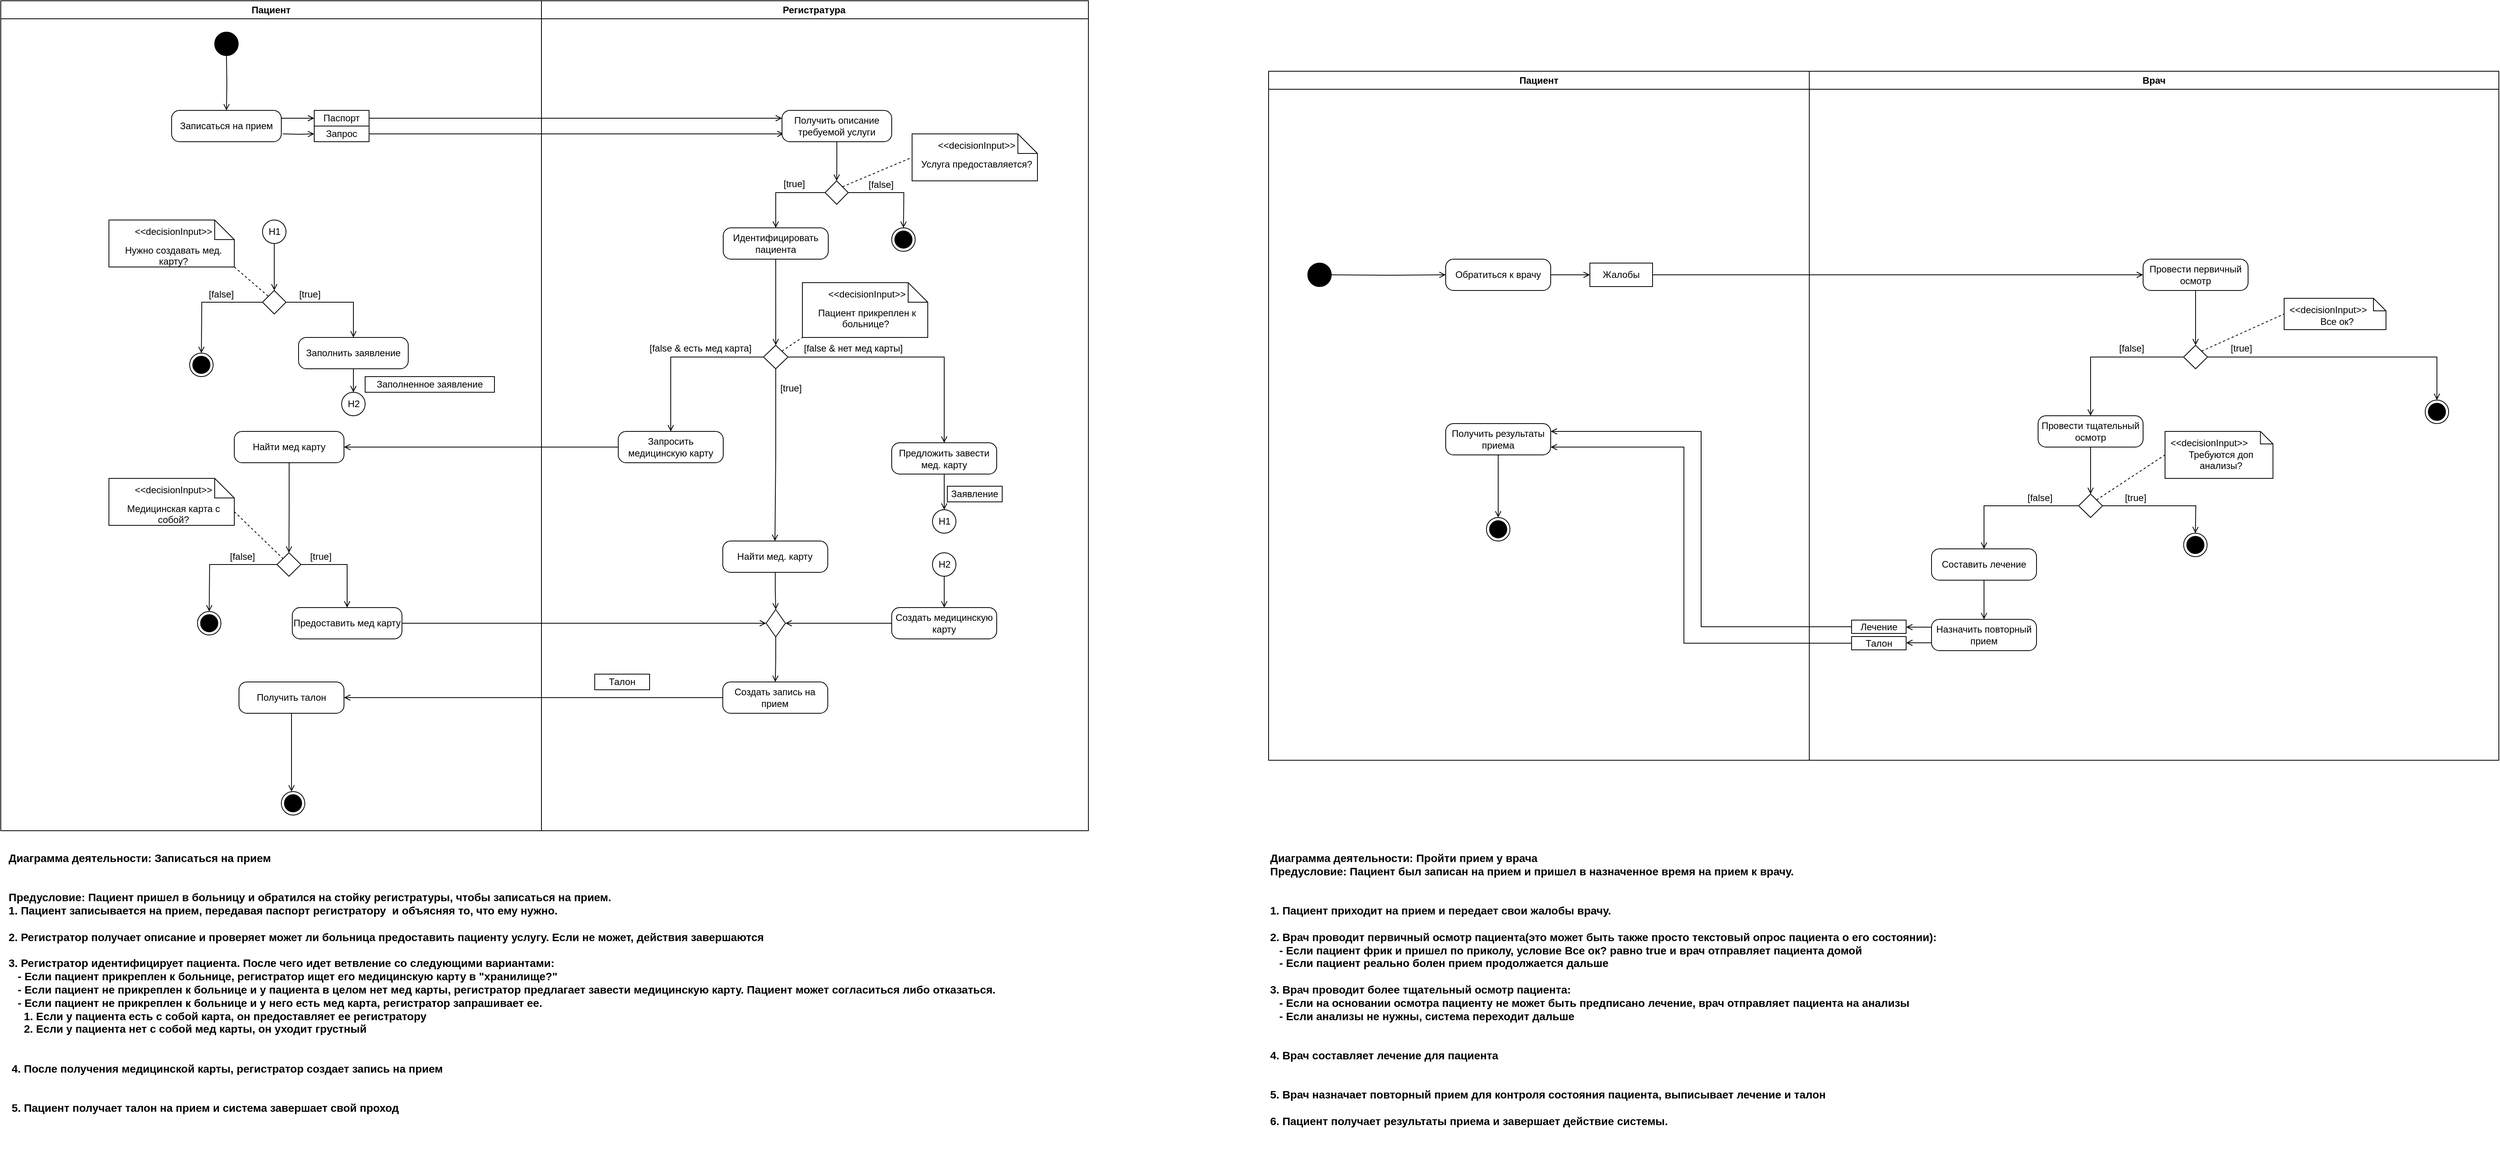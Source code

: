 <mxfile version="25.0.3">
  <diagram name="Страница — 1" id="odkKoe_CzNJh2hi-eX6_">
    <mxGraphModel dx="2551" dy="933" grid="1" gridSize="10" guides="1" tooltips="1" connect="1" arrows="1" fold="1" page="1" pageScale="1" pageWidth="827" pageHeight="1169" math="0" shadow="0">
      <root>
        <mxCell id="0" />
        <mxCell id="1" parent="0" />
        <mxCell id="FWB31sDTvvNbqTIkR_xd-160" value="Регистратура" style="swimlane;whiteSpace=wrap;html=1;swimlaneFillColor=default;startSize=23;" parent="1" vertex="1">
          <mxGeometry x="-70" y="40" width="700" height="1060" as="geometry" />
        </mxCell>
        <mxCell id="FWB31sDTvvNbqTIkR_xd-71" value="" style="rhombus;" parent="FWB31sDTvvNbqTIkR_xd-160" vertex="1">
          <mxGeometry x="288.7" y="777.5" width="24.62" height="35" as="geometry" />
        </mxCell>
        <mxCell id="KkbgemQ79SkH4zCK_Np8-3" value="&lt;span style=&quot;font-weight: 400;&quot;&gt;Талон&lt;/span&gt;" style="fontStyle=1;whiteSpace=wrap;html=1;" vertex="1" parent="FWB31sDTvvNbqTIkR_xd-160">
          <mxGeometry x="70" y="860" width="70" height="20" as="geometry" />
        </mxCell>
        <mxCell id="FWB31sDTvvNbqTIkR_xd-86" value="H1" style="ellipse;html=1;" parent="FWB31sDTvvNbqTIkR_xd-160" vertex="1">
          <mxGeometry x="501" y="650" width="30" height="30" as="geometry" />
        </mxCell>
        <mxCell id="KkbgemQ79SkH4zCK_Np8-4" value="&lt;span style=&quot;font-weight: 400;&quot;&gt;Заявление&lt;/span&gt;" style="fontStyle=1;whiteSpace=wrap;html=1;" vertex="1" parent="FWB31sDTvvNbqTIkR_xd-160">
          <mxGeometry x="520" y="620" width="70" height="20" as="geometry" />
        </mxCell>
        <mxCell id="yrORa82ZGY6SPEHu6uqv-2" value="Пациент" style="swimlane;whiteSpace=wrap;html=1;swimlaneFillColor=default;" parent="1" vertex="1">
          <mxGeometry x="860" y="130" width="690" height="880" as="geometry" />
        </mxCell>
        <mxCell id="FWB31sDTvvNbqTIkR_xd-159" value="Пациент" style="swimlane;whiteSpace=wrap;html=1;swimlaneFillColor=default;" parent="1" vertex="1">
          <mxGeometry x="-758" y="40" width="690" height="1060" as="geometry" />
        </mxCell>
        <mxCell id="FWB31sDTvvNbqTIkR_xd-55" value="Предоставить мед карту" style="html=1;dashed=0;rounded=1;absoluteArcSize=1;arcSize=20;verticalAlign=middle;align=center;whiteSpace=wrap;" parent="FWB31sDTvvNbqTIkR_xd-159" vertex="1">
          <mxGeometry x="372" y="775" width="140" height="40" as="geometry" />
        </mxCell>
        <mxCell id="yrORa82ZGY6SPEHu6uqv-126" value="" style="ellipse;html=1;shape=endState;fillColor=strokeColor;" parent="FWB31sDTvvNbqTIkR_xd-159" vertex="1">
          <mxGeometry x="358" y="1010" width="30" height="30" as="geometry" />
        </mxCell>
        <mxCell id="FWB31sDTvvNbqTIkR_xd-80" value="&lt;span style=&quot;font-weight: normal;&quot;&gt;Паспорт&lt;/span&gt;" style="fontStyle=1;whiteSpace=wrap;html=1;" parent="FWB31sDTvvNbqTIkR_xd-159" vertex="1">
          <mxGeometry x="400" y="140" width="70" height="20" as="geometry" />
        </mxCell>
        <mxCell id="yrORa82ZGY6SPEHu6uqv-127" value="&lt;span style=&quot;font-weight: 400;&quot;&gt;Запрос&lt;/span&gt;" style="fontStyle=1;whiteSpace=wrap;html=1;" parent="FWB31sDTvvNbqTIkR_xd-159" vertex="1">
          <mxGeometry x="400" y="160" width="70" height="20" as="geometry" />
        </mxCell>
        <mxCell id="yrORa82ZGY6SPEHu6uqv-129" value="" style="edgeStyle=orthogonalEdgeStyle;rounded=0;orthogonalLoop=1;jettySize=auto;html=1;exitX=1;exitY=0.25;exitDx=0;exitDy=0;entryX=0;entryY=0.5;entryDx=0;entryDy=0;endArrow=open;endFill=0;" parent="FWB31sDTvvNbqTIkR_xd-159" target="yrORa82ZGY6SPEHu6uqv-127" edge="1">
          <mxGeometry relative="1" as="geometry">
            <mxPoint x="360" y="170" as="sourcePoint" />
            <mxPoint x="784" y="180" as="targetPoint" />
          </mxGeometry>
        </mxCell>
        <mxCell id="yrORa82ZGY6SPEHu6uqv-128" style="edgeStyle=orthogonalEdgeStyle;rounded=0;orthogonalLoop=1;jettySize=auto;html=1;exitX=1;exitY=0.5;exitDx=0;exitDy=0;entryX=0;entryY=0.25;entryDx=0;entryDy=0;endArrow=open;endFill=0;" parent="FWB31sDTvvNbqTIkR_xd-159" source="yrORa82ZGY6SPEHu6uqv-127" edge="1">
          <mxGeometry relative="1" as="geometry">
            <mxPoint x="999" y="170" as="targetPoint" />
          </mxGeometry>
        </mxCell>
        <mxCell id="FWB31sDTvvNbqTIkR_xd-98" value="H2" style="ellipse;html=1;" parent="FWB31sDTvvNbqTIkR_xd-159" vertex="1">
          <mxGeometry x="435" y="500" width="30" height="30" as="geometry" />
        </mxCell>
        <mxCell id="KkbgemQ79SkH4zCK_Np8-1" value="Заполнить заявление" style="html=1;dashed=0;rounded=1;absoluteArcSize=1;arcSize=20;verticalAlign=middle;align=center;whiteSpace=wrap;" vertex="1" parent="FWB31sDTvvNbqTIkR_xd-159">
          <mxGeometry x="380" y="430" width="140" height="40" as="geometry" />
        </mxCell>
        <mxCell id="FWB31sDTvvNbqTIkR_xd-99" style="edgeStyle=orthogonalEdgeStyle;rounded=0;orthogonalLoop=1;jettySize=auto;html=1;exitX=0.5;exitY=1;exitDx=0;exitDy=0;entryX=0.5;entryY=0;entryDx=0;entryDy=0;endArrow=open;endFill=0;" parent="FWB31sDTvvNbqTIkR_xd-159" source="KkbgemQ79SkH4zCK_Np8-1" target="FWB31sDTvvNbqTIkR_xd-98" edge="1">
          <mxGeometry relative="1" as="geometry" />
        </mxCell>
        <mxCell id="KkbgemQ79SkH4zCK_Np8-5" value="&lt;span style=&quot;font-weight: 400;&quot;&gt;Заполненное заявление&lt;/span&gt;" style="fontStyle=1;whiteSpace=wrap;html=1;" vertex="1" parent="FWB31sDTvvNbqTIkR_xd-159">
          <mxGeometry x="465" y="480" width="165" height="20" as="geometry" />
        </mxCell>
        <mxCell id="FWB31sDTvvNbqTIkR_xd-161" value="Врач" style="swimlane;whiteSpace=wrap;html=1;swimlaneFillColor=default;" parent="1" vertex="1">
          <mxGeometry x="1550" y="130" width="880" height="880" as="geometry" />
        </mxCell>
        <mxCell id="yrORa82ZGY6SPEHu6uqv-84" style="edgeStyle=orthogonalEdgeStyle;rounded=0;orthogonalLoop=1;jettySize=auto;html=1;exitX=0.5;exitY=1;exitDx=0;exitDy=0;entryX=0.5;entryY=0;entryDx=0;entryDy=0;endArrow=open;endFill=0;" parent="FWB31sDTvvNbqTIkR_xd-161" source="yrORa82ZGY6SPEHu6uqv-85" target="yrORa82ZGY6SPEHu6uqv-88" edge="1">
          <mxGeometry relative="1" as="geometry" />
        </mxCell>
        <mxCell id="yrORa82ZGY6SPEHu6uqv-85" value="Провести первичный осмотр" style="html=1;dashed=0;rounded=1;absoluteArcSize=1;arcSize=20;verticalAlign=middle;align=center;whiteSpace=wrap;" parent="FWB31sDTvvNbqTIkR_xd-161" vertex="1">
          <mxGeometry x="426" y="240" width="134" height="40" as="geometry" />
        </mxCell>
        <mxCell id="yrORa82ZGY6SPEHu6uqv-86" style="edgeStyle=orthogonalEdgeStyle;rounded=0;orthogonalLoop=1;jettySize=auto;html=1;exitX=1;exitY=0.5;exitDx=0;exitDy=0;entryX=0.5;entryY=0;entryDx=0;entryDy=0;endArrow=open;endFill=0;" parent="FWB31sDTvvNbqTIkR_xd-161" source="yrORa82ZGY6SPEHu6uqv-88" target="yrORa82ZGY6SPEHu6uqv-92" edge="1">
          <mxGeometry relative="1" as="geometry">
            <mxPoint x="856.0" y="376" as="sourcePoint" />
          </mxGeometry>
        </mxCell>
        <mxCell id="yrORa82ZGY6SPEHu6uqv-87" style="edgeStyle=orthogonalEdgeStyle;rounded=0;orthogonalLoop=1;jettySize=auto;html=1;exitX=0;exitY=0.5;exitDx=0;exitDy=0;entryX=0.5;entryY=0;entryDx=0;entryDy=0;endArrow=open;endFill=0;" parent="FWB31sDTvvNbqTIkR_xd-161" source="yrORa82ZGY6SPEHu6uqv-88" target="yrORa82ZGY6SPEHu6uqv-95" edge="1">
          <mxGeometry relative="1" as="geometry" />
        </mxCell>
        <mxCell id="yrORa82ZGY6SPEHu6uqv-88" value="" style="rhombus;" parent="FWB31sDTvvNbqTIkR_xd-161" vertex="1">
          <mxGeometry x="477.75" y="350" width="30.5" height="30" as="geometry" />
        </mxCell>
        <mxCell id="yrORa82ZGY6SPEHu6uqv-89" value="Все ок?" style="shape=note2;boundedLbl=1;whiteSpace=wrap;html=1;size=16;verticalAlign=top;align=center;spacingLeft=5;" parent="FWB31sDTvvNbqTIkR_xd-161" vertex="1">
          <mxGeometry x="606" y="290" width="130" height="40" as="geometry" />
        </mxCell>
        <mxCell id="yrORa82ZGY6SPEHu6uqv-90" value="&lt;span style=&quot;&quot;&gt;&amp;lt;&amp;lt;decisionInput&amp;gt;&amp;gt;&lt;/span&gt;" style="resizeWidth=1;part=1;strokeColor=none;fillColor=none;align=left;spacingLeft=5;whiteSpace=wrap;html=1;" parent="yrORa82ZGY6SPEHu6uqv-89" vertex="1">
          <mxGeometry width="130" height="30" relative="1" as="geometry" />
        </mxCell>
        <mxCell id="yrORa82ZGY6SPEHu6uqv-91" style="rounded=0;orthogonalLoop=1;jettySize=auto;html=1;exitX=1;exitY=0;exitDx=0;exitDy=0;entryX=0;entryY=0.5;entryDx=0;entryDy=0;entryPerimeter=0;endArrow=none;endFill=0;dashed=1;" parent="FWB31sDTvvNbqTIkR_xd-161" source="yrORa82ZGY6SPEHu6uqv-88" target="yrORa82ZGY6SPEHu6uqv-89" edge="1">
          <mxGeometry relative="1" as="geometry" />
        </mxCell>
        <mxCell id="yrORa82ZGY6SPEHu6uqv-92" value="" style="ellipse;html=1;shape=endState;fillColor=strokeColor;" parent="FWB31sDTvvNbqTIkR_xd-161" vertex="1">
          <mxGeometry x="786" y="420" width="30" height="30" as="geometry" />
        </mxCell>
        <mxCell id="yrORa82ZGY6SPEHu6uqv-93" value="[true]" style="text;html=1;align=center;verticalAlign=middle;resizable=0;points=[];autosize=1;strokeColor=none;fillColor=none;" parent="FWB31sDTvvNbqTIkR_xd-161" vertex="1">
          <mxGeometry x="526" y="339" width="50" height="30" as="geometry" />
        </mxCell>
        <mxCell id="yrORa82ZGY6SPEHu6uqv-94" style="edgeStyle=orthogonalEdgeStyle;rounded=0;orthogonalLoop=1;jettySize=auto;html=1;exitX=0.5;exitY=1;exitDx=0;exitDy=0;entryX=0.5;entryY=0;entryDx=0;entryDy=0;endArrow=open;endFill=0;" parent="FWB31sDTvvNbqTIkR_xd-161" source="yrORa82ZGY6SPEHu6uqv-95" target="yrORa82ZGY6SPEHu6uqv-100" edge="1">
          <mxGeometry relative="1" as="geometry" />
        </mxCell>
        <mxCell id="yrORa82ZGY6SPEHu6uqv-95" value="Провести тщательный осмотр" style="html=1;dashed=0;rounded=1;absoluteArcSize=1;arcSize=20;verticalAlign=middle;align=center;whiteSpace=wrap;" parent="FWB31sDTvvNbqTIkR_xd-161" vertex="1">
          <mxGeometry x="292" y="440" width="134" height="40" as="geometry" />
        </mxCell>
        <mxCell id="yrORa82ZGY6SPEHu6uqv-96" value="[false]" style="text;html=1;align=center;verticalAlign=middle;resizable=0;points=[];autosize=1;strokeColor=none;fillColor=none;" parent="FWB31sDTvvNbqTIkR_xd-161" vertex="1">
          <mxGeometry x="381" y="339" width="60" height="30" as="geometry" />
        </mxCell>
        <mxCell id="yrORa82ZGY6SPEHu6uqv-97" style="edgeStyle=orthogonalEdgeStyle;rounded=0;orthogonalLoop=1;jettySize=auto;html=1;exitX=1;exitY=0.5;exitDx=0;exitDy=0;entryX=0.5;entryY=0;entryDx=0;entryDy=0;endArrow=open;endFill=0;" parent="FWB31sDTvvNbqTIkR_xd-161" source="yrORa82ZGY6SPEHu6uqv-100" edge="1">
          <mxGeometry relative="1" as="geometry">
            <mxPoint x="492.75" y="590" as="targetPoint" />
          </mxGeometry>
        </mxCell>
        <mxCell id="yrORa82ZGY6SPEHu6uqv-98" style="edgeStyle=orthogonalEdgeStyle;rounded=0;orthogonalLoop=1;jettySize=auto;html=1;exitX=0;exitY=0.5;exitDx=0;exitDy=0;entryX=0.5;entryY=0;entryDx=0;entryDy=0;endArrow=open;endFill=0;" parent="FWB31sDTvvNbqTIkR_xd-161" source="yrORa82ZGY6SPEHu6uqv-100" target="yrORa82ZGY6SPEHu6uqv-105" edge="1">
          <mxGeometry relative="1" as="geometry" />
        </mxCell>
        <mxCell id="yrORa82ZGY6SPEHu6uqv-99" style="rounded=0;orthogonalLoop=1;jettySize=auto;html=1;exitX=1;exitY=0;exitDx=0;exitDy=0;entryX=0;entryY=1;entryDx=0;entryDy=0;endArrow=none;endFill=0;dashed=1;" parent="FWB31sDTvvNbqTIkR_xd-161" source="yrORa82ZGY6SPEHu6uqv-100" target="yrORa82ZGY6SPEHu6uqv-102" edge="1">
          <mxGeometry relative="1" as="geometry" />
        </mxCell>
        <mxCell id="yrORa82ZGY6SPEHu6uqv-100" value="" style="rhombus;" parent="FWB31sDTvvNbqTIkR_xd-161" vertex="1">
          <mxGeometry x="343.75" y="540" width="30.5" height="30" as="geometry" />
        </mxCell>
        <mxCell id="yrORa82ZGY6SPEHu6uqv-101" value="Требуются доп анализы?" style="shape=note2;boundedLbl=1;whiteSpace=wrap;html=1;size=16;verticalAlign=top;align=center;spacingLeft=5;" parent="FWB31sDTvvNbqTIkR_xd-161" vertex="1">
          <mxGeometry x="454" y="460" width="137.75" height="60" as="geometry" />
        </mxCell>
        <mxCell id="yrORa82ZGY6SPEHu6uqv-102" value="&lt;span style=&quot;&quot;&gt;&amp;lt;&amp;lt;decisionInput&amp;gt;&amp;gt;&lt;/span&gt;" style="resizeWidth=1;part=1;strokeColor=none;fillColor=none;align=left;spacingLeft=5;whiteSpace=wrap;html=1;" parent="yrORa82ZGY6SPEHu6uqv-101" vertex="1">
          <mxGeometry width="137.75" height="30" relative="1" as="geometry" />
        </mxCell>
        <mxCell id="yrORa82ZGY6SPEHu6uqv-104" style="edgeStyle=orthogonalEdgeStyle;rounded=0;orthogonalLoop=1;jettySize=auto;html=1;exitX=0.5;exitY=1;exitDx=0;exitDy=0;entryX=0.5;entryY=0;entryDx=0;entryDy=0;endArrow=open;endFill=0;" parent="FWB31sDTvvNbqTIkR_xd-161" source="yrORa82ZGY6SPEHu6uqv-105" target="yrORa82ZGY6SPEHu6uqv-106" edge="1">
          <mxGeometry relative="1" as="geometry" />
        </mxCell>
        <mxCell id="yrORa82ZGY6SPEHu6uqv-105" value="Составить лечение" style="html=1;dashed=0;rounded=1;absoluteArcSize=1;arcSize=20;verticalAlign=middle;align=center;whiteSpace=wrap;" parent="FWB31sDTvvNbqTIkR_xd-161" vertex="1">
          <mxGeometry x="156" y="610" width="134" height="40" as="geometry" />
        </mxCell>
        <mxCell id="yrORa82ZGY6SPEHu6uqv-106" value="Назначить повторный прием" style="html=1;dashed=0;rounded=1;absoluteArcSize=1;arcSize=20;verticalAlign=middle;align=center;whiteSpace=wrap;" parent="FWB31sDTvvNbqTIkR_xd-161" vertex="1">
          <mxGeometry x="156" y="700" width="134" height="40" as="geometry" />
        </mxCell>
        <mxCell id="yrORa82ZGY6SPEHu6uqv-107" value="" style="edgeStyle=orthogonalEdgeStyle;rounded=0;orthogonalLoop=1;jettySize=auto;html=1;exitX=0;exitY=0.25;exitDx=0;exitDy=0;entryX=1;entryY=0.5;entryDx=0;entryDy=0;endArrow=open;endFill=0;" parent="FWB31sDTvvNbqTIkR_xd-161" source="yrORa82ZGY6SPEHu6uqv-106" target="yrORa82ZGY6SPEHu6uqv-108" edge="1">
          <mxGeometry relative="1" as="geometry">
            <mxPoint x="156" y="710" as="sourcePoint" />
            <mxPoint x="-644" y="710" as="targetPoint" />
          </mxGeometry>
        </mxCell>
        <mxCell id="yrORa82ZGY6SPEHu6uqv-108" value="&lt;span style=&quot;font-weight: 400;&quot;&gt;Лечение&lt;/span&gt;" style="fontStyle=1;whiteSpace=wrap;html=1;" parent="FWB31sDTvvNbqTIkR_xd-161" vertex="1">
          <mxGeometry x="54" y="701" width="69.62" height="17" as="geometry" />
        </mxCell>
        <mxCell id="yrORa82ZGY6SPEHu6uqv-109" value="" style="edgeStyle=orthogonalEdgeStyle;rounded=0;orthogonalLoop=1;jettySize=auto;html=1;exitX=0;exitY=0.75;exitDx=0;exitDy=0;entryX=1;entryY=0.5;entryDx=0;entryDy=0;endArrow=open;endFill=0;" parent="FWB31sDTvvNbqTIkR_xd-161" source="yrORa82ZGY6SPEHu6uqv-106" target="yrORa82ZGY6SPEHu6uqv-110" edge="1">
          <mxGeometry relative="1" as="geometry">
            <mxPoint x="156" y="730" as="sourcePoint" />
            <mxPoint x="-644" y="730" as="targetPoint" />
          </mxGeometry>
        </mxCell>
        <mxCell id="yrORa82ZGY6SPEHu6uqv-110" value="&lt;span style=&quot;font-weight: 400;&quot;&gt;Талон&lt;/span&gt;" style="fontStyle=1;whiteSpace=wrap;html=1;" parent="FWB31sDTvvNbqTIkR_xd-161" vertex="1">
          <mxGeometry x="54" y="722" width="69.62" height="17" as="geometry" />
        </mxCell>
        <mxCell id="yrORa82ZGY6SPEHu6uqv-111" value="[true]" style="text;html=1;align=center;verticalAlign=middle;resizable=0;points=[];autosize=1;strokeColor=none;fillColor=none;" parent="FWB31sDTvvNbqTIkR_xd-161" vertex="1">
          <mxGeometry x="391" y="530" width="50" height="30" as="geometry" />
        </mxCell>
        <mxCell id="yrORa82ZGY6SPEHu6uqv-112" value="[false]" style="text;html=1;align=center;verticalAlign=middle;resizable=0;points=[];autosize=1;strokeColor=none;fillColor=none;" parent="FWB31sDTvvNbqTIkR_xd-161" vertex="1">
          <mxGeometry x="264" y="530" width="60" height="30" as="geometry" />
        </mxCell>
        <mxCell id="yrORa82ZGY6SPEHu6uqv-113" style="edgeStyle=orthogonalEdgeStyle;rounded=0;orthogonalLoop=1;jettySize=auto;html=1;exitX=0.5;exitY=1;exitDx=0;exitDy=0;entryX=0.5;entryY=0;entryDx=0;entryDy=0;endArrow=open;endFill=0;" parent="FWB31sDTvvNbqTIkR_xd-161" source="yrORa82ZGY6SPEHu6uqv-114" target="yrORa82ZGY6SPEHu6uqv-115" edge="1">
          <mxGeometry relative="1" as="geometry" />
        </mxCell>
        <mxCell id="yrORa82ZGY6SPEHu6uqv-114" value="Получить результаты приема" style="html=1;dashed=0;rounded=1;absoluteArcSize=1;arcSize=20;verticalAlign=middle;align=center;whiteSpace=wrap;" parent="FWB31sDTvvNbqTIkR_xd-161" vertex="1">
          <mxGeometry x="-464" y="450" width="134" height="40" as="geometry" />
        </mxCell>
        <mxCell id="yrORa82ZGY6SPEHu6uqv-115" value="" style="ellipse;html=1;shape=endState;fillColor=strokeColor;" parent="FWB31sDTvvNbqTIkR_xd-161" vertex="1">
          <mxGeometry x="-412" y="570" width="30" height="30" as="geometry" />
        </mxCell>
        <mxCell id="yrORa82ZGY6SPEHu6uqv-116" style="edgeStyle=orthogonalEdgeStyle;rounded=0;orthogonalLoop=1;jettySize=auto;html=1;exitX=1;exitY=0.5;exitDx=0;exitDy=0;entryX=0;entryY=0.5;entryDx=0;entryDy=0;endArrow=open;endFill=0;" parent="FWB31sDTvvNbqTIkR_xd-161" source="yrORa82ZGY6SPEHu6uqv-121" target="yrORa82ZGY6SPEHu6uqv-85" edge="1">
          <mxGeometry relative="1" as="geometry" />
        </mxCell>
        <mxCell id="yrORa82ZGY6SPEHu6uqv-117" value="Обратиться к врачу" style="html=1;dashed=0;rounded=1;absoluteArcSize=1;arcSize=20;verticalAlign=middle;align=center;whiteSpace=wrap;" parent="FWB31sDTvvNbqTIkR_xd-161" vertex="1">
          <mxGeometry x="-464" y="240" width="134" height="40" as="geometry" />
        </mxCell>
        <mxCell id="yrORa82ZGY6SPEHu6uqv-118" style="edgeStyle=orthogonalEdgeStyle;rounded=0;orthogonalLoop=1;jettySize=auto;html=1;exitX=1;exitY=0.5;exitDx=0;exitDy=0;entryX=0;entryY=0.5;entryDx=0;entryDy=0;endArrow=open;endFill=0;" parent="FWB31sDTvvNbqTIkR_xd-161" target="yrORa82ZGY6SPEHu6uqv-117" edge="1">
          <mxGeometry relative="1" as="geometry">
            <mxPoint x="-615.5" y="260" as="sourcePoint" />
          </mxGeometry>
        </mxCell>
        <mxCell id="yrORa82ZGY6SPEHu6uqv-119" value="" style="ellipse;fillColor=strokeColor;html=1;" parent="FWB31sDTvvNbqTIkR_xd-161" vertex="1">
          <mxGeometry x="-640" y="245" width="30" height="30" as="geometry" />
        </mxCell>
        <mxCell id="yrORa82ZGY6SPEHu6uqv-120" value="" style="edgeStyle=orthogonalEdgeStyle;rounded=0;orthogonalLoop=1;jettySize=auto;html=1;exitX=1;exitY=0.5;exitDx=0;exitDy=0;entryX=0;entryY=0.5;entryDx=0;entryDy=0;endArrow=open;endFill=0;" parent="FWB31sDTvvNbqTIkR_xd-161" source="yrORa82ZGY6SPEHu6uqv-117" target="yrORa82ZGY6SPEHu6uqv-121" edge="1">
          <mxGeometry relative="1" as="geometry">
            <mxPoint x="-330" y="260" as="sourcePoint" />
            <mxPoint x="610" y="260" as="targetPoint" />
          </mxGeometry>
        </mxCell>
        <mxCell id="yrORa82ZGY6SPEHu6uqv-121" value="&lt;span style=&quot;font-weight: normal;&quot;&gt;Жалобы&lt;/span&gt;" style="fontStyle=1;whiteSpace=wrap;html=1;" parent="FWB31sDTvvNbqTIkR_xd-161" vertex="1">
          <mxGeometry x="-280" y="245" width="80" height="30" as="geometry" />
        </mxCell>
        <mxCell id="yrORa82ZGY6SPEHu6uqv-122" style="edgeStyle=orthogonalEdgeStyle;rounded=0;orthogonalLoop=1;jettySize=auto;html=1;entryX=1;entryY=0.25;entryDx=0;entryDy=0;exitX=0;exitY=0.5;exitDx=0;exitDy=0;endArrow=open;endFill=0;" parent="FWB31sDTvvNbqTIkR_xd-161" source="yrORa82ZGY6SPEHu6uqv-108" target="yrORa82ZGY6SPEHu6uqv-114" edge="1">
          <mxGeometry relative="1" as="geometry">
            <mxPoint x="24" y="704" as="sourcePoint" />
          </mxGeometry>
        </mxCell>
        <mxCell id="yrORa82ZGY6SPEHu6uqv-123" style="edgeStyle=orthogonalEdgeStyle;rounded=0;orthogonalLoop=1;jettySize=auto;html=1;exitX=0;exitY=0.5;exitDx=0;exitDy=0;entryX=1;entryY=0.75;entryDx=0;entryDy=0;endArrow=open;endFill=0;" parent="FWB31sDTvvNbqTIkR_xd-161" source="yrORa82ZGY6SPEHu6uqv-110" target="yrORa82ZGY6SPEHu6uqv-114" edge="1">
          <mxGeometry relative="1" as="geometry">
            <Array as="points">
              <mxPoint x="-160" y="731" />
              <mxPoint x="-160" y="480" />
            </Array>
          </mxGeometry>
        </mxCell>
        <mxCell id="yrORa82ZGY6SPEHu6uqv-125" value="" style="ellipse;html=1;shape=endState;fillColor=strokeColor;" parent="FWB31sDTvvNbqTIkR_xd-161" vertex="1">
          <mxGeometry x="477.75" y="590" width="30" height="30" as="geometry" />
        </mxCell>
        <mxCell id="FWB31sDTvvNbqTIkR_xd-4" style="edgeStyle=orthogonalEdgeStyle;rounded=0;orthogonalLoop=1;jettySize=auto;html=1;exitX=0.5;exitY=1;exitDx=0;exitDy=0;entryX=0.5;entryY=0;entryDx=0;entryDy=0;endArrow=open;endFill=0;" parent="1" target="FWB31sDTvvNbqTIkR_xd-2" edge="1">
          <mxGeometry relative="1" as="geometry">
            <mxPoint x="-470" y="110" as="sourcePoint" />
          </mxGeometry>
        </mxCell>
        <mxCell id="FWB31sDTvvNbqTIkR_xd-8" style="edgeStyle=orthogonalEdgeStyle;rounded=0;orthogonalLoop=1;jettySize=auto;html=1;exitX=1;exitY=0.5;exitDx=0;exitDy=0;entryX=0;entryY=0.25;entryDx=0;entryDy=0;endArrow=open;endFill=0;" parent="1" source="FWB31sDTvvNbqTIkR_xd-80" target="FWB31sDTvvNbqTIkR_xd-5" edge="1">
          <mxGeometry relative="1" as="geometry" />
        </mxCell>
        <mxCell id="FWB31sDTvvNbqTIkR_xd-2" value="Записаться на прием" style="html=1;dashed=0;rounded=1;absoluteArcSize=1;arcSize=20;verticalAlign=middle;align=center;whiteSpace=wrap;" parent="1" vertex="1">
          <mxGeometry x="-540" y="180" width="140" height="40" as="geometry" />
        </mxCell>
        <mxCell id="FWB31sDTvvNbqTIkR_xd-7" style="edgeStyle=orthogonalEdgeStyle;rounded=0;orthogonalLoop=1;jettySize=auto;html=1;exitX=0.5;exitY=1;exitDx=0;exitDy=0;entryX=0.5;entryY=0;entryDx=0;entryDy=0;endArrow=open;endFill=0;" parent="1" source="FWB31sDTvvNbqTIkR_xd-5" target="FWB31sDTvvNbqTIkR_xd-6" edge="1">
          <mxGeometry relative="1" as="geometry" />
        </mxCell>
        <mxCell id="FWB31sDTvvNbqTIkR_xd-5" value="Получить описание требуемой услуги" style="html=1;dashed=0;rounded=1;absoluteArcSize=1;arcSize=20;verticalAlign=middle;align=center;whiteSpace=wrap;" parent="1" vertex="1">
          <mxGeometry x="239" y="180" width="140" height="40" as="geometry" />
        </mxCell>
        <mxCell id="FWB31sDTvvNbqTIkR_xd-17" style="edgeStyle=orthogonalEdgeStyle;rounded=0;orthogonalLoop=1;jettySize=auto;html=1;exitX=1;exitY=0.5;exitDx=0;exitDy=0;endArrow=open;endFill=0;" parent="1" source="FWB31sDTvvNbqTIkR_xd-6" edge="1">
          <mxGeometry relative="1" as="geometry">
            <mxPoint x="394" y="330" as="targetPoint" />
          </mxGeometry>
        </mxCell>
        <mxCell id="FWB31sDTvvNbqTIkR_xd-20" style="edgeStyle=orthogonalEdgeStyle;rounded=0;orthogonalLoop=1;jettySize=auto;html=1;exitX=0;exitY=0.5;exitDx=0;exitDy=0;entryX=0.5;entryY=0;entryDx=0;entryDy=0;endArrow=open;endFill=0;" parent="1" source="FWB31sDTvvNbqTIkR_xd-6" target="FWB31sDTvvNbqTIkR_xd-19" edge="1">
          <mxGeometry relative="1" as="geometry" />
        </mxCell>
        <mxCell id="FWB31sDTvvNbqTIkR_xd-6" value="" style="rhombus;" parent="1" vertex="1">
          <mxGeometry x="294" y="270" width="29.5" height="30" as="geometry" />
        </mxCell>
        <mxCell id="FWB31sDTvvNbqTIkR_xd-13" value="&lt;div&gt;&lt;span style=&quot;&quot;&gt;Услуга предоставляется?&lt;/span&gt;&lt;/div&gt;" style="shape=note2;boundedLbl=1;whiteSpace=wrap;html=1;size=25;verticalAlign=top;align=center;spacingLeft=5;" parent="1" vertex="1">
          <mxGeometry x="405" y="210" width="160" height="60" as="geometry" />
        </mxCell>
        <mxCell id="FWB31sDTvvNbqTIkR_xd-14" value="&lt;span style=&quot;&quot;&gt;&amp;lt;&amp;lt;decisionInput&amp;gt;&amp;gt;&lt;/span&gt;" style="resizeWidth=1;part=1;strokeColor=none;fillColor=none;align=center;spacingLeft=5;whiteSpace=wrap;html=1;" parent="FWB31sDTvvNbqTIkR_xd-13" vertex="1">
          <mxGeometry width="160" height="30" relative="1" as="geometry" />
        </mxCell>
        <mxCell id="FWB31sDTvvNbqTIkR_xd-15" style="rounded=0;orthogonalLoop=1;jettySize=auto;html=1;exitX=1;exitY=0;exitDx=0;exitDy=0;entryX=0;entryY=0.5;entryDx=0;entryDy=0;entryPerimeter=0;endArrow=none;endFill=0;dashed=1;" parent="1" source="FWB31sDTvvNbqTIkR_xd-6" target="FWB31sDTvvNbqTIkR_xd-13" edge="1">
          <mxGeometry relative="1" as="geometry" />
        </mxCell>
        <mxCell id="FWB31sDTvvNbqTIkR_xd-18" value="[false]" style="text;html=1;align=center;verticalAlign=middle;resizable=0;points=[];autosize=1;strokeColor=none;fillColor=none;" parent="1" vertex="1">
          <mxGeometry x="335" y="260" width="60" height="30" as="geometry" />
        </mxCell>
        <mxCell id="FWB31sDTvvNbqTIkR_xd-23" style="edgeStyle=orthogonalEdgeStyle;rounded=0;orthogonalLoop=1;jettySize=auto;html=1;exitX=0.5;exitY=1;exitDx=0;exitDy=0;entryX=0.5;entryY=0;entryDx=0;entryDy=0;endArrow=open;endFill=0;" parent="1" source="FWB31sDTvvNbqTIkR_xd-19" target="FWB31sDTvvNbqTIkR_xd-22" edge="1">
          <mxGeometry relative="1" as="geometry" />
        </mxCell>
        <mxCell id="FWB31sDTvvNbqTIkR_xd-19" value="Идентифицировать пациента" style="html=1;dashed=0;rounded=1;absoluteArcSize=1;arcSize=20;verticalAlign=middle;align=center;whiteSpace=wrap;" parent="1" vertex="1">
          <mxGeometry x="164" y="330" width="134" height="40" as="geometry" />
        </mxCell>
        <mxCell id="FWB31sDTvvNbqTIkR_xd-21" value="&lt;span style=&quot;color: rgb(0, 0, 0); font-family: Helvetica; font-size: 12px; font-style: normal; font-variant-ligatures: normal; font-variant-caps: normal; font-weight: 400; letter-spacing: normal; orphans: 2; text-align: center; text-indent: 0px; text-transform: none; widows: 2; word-spacing: 0px; -webkit-text-stroke-width: 0px; white-space: nowrap; background-color: rgb(251, 251, 251); text-decoration-thickness: initial; text-decoration-style: initial; text-decoration-color: initial; display: inline !important; float: none;&quot;&gt;[true]&lt;/span&gt;" style="text;whiteSpace=wrap;html=1;" parent="1" vertex="1">
          <mxGeometry x="239" y="260" width="36" height="30" as="geometry" />
        </mxCell>
        <mxCell id="FWB31sDTvvNbqTIkR_xd-29" style="edgeStyle=orthogonalEdgeStyle;rounded=0;orthogonalLoop=1;jettySize=auto;html=1;endArrow=open;endFill=0;exitX=0.5;exitY=1;exitDx=0;exitDy=0;" parent="1" source="FWB31sDTvvNbqTIkR_xd-22" edge="1">
          <mxGeometry relative="1" as="geometry">
            <mxPoint x="265" y="520" as="sourcePoint" />
            <mxPoint x="230" y="730" as="targetPoint" />
          </mxGeometry>
        </mxCell>
        <mxCell id="FWB31sDTvvNbqTIkR_xd-32" style="edgeStyle=orthogonalEdgeStyle;rounded=0;orthogonalLoop=1;jettySize=auto;html=1;exitX=0;exitY=0.5;exitDx=0;exitDy=0;entryX=0.5;entryY=0;entryDx=0;entryDy=0;endArrow=open;endFill=0;" parent="1" source="FWB31sDTvvNbqTIkR_xd-22" target="FWB31sDTvvNbqTIkR_xd-42" edge="1">
          <mxGeometry relative="1" as="geometry">
            <mxPoint x="135.5" y="560" as="targetPoint" />
            <Array as="points">
              <mxPoint x="97" y="495" />
            </Array>
          </mxGeometry>
        </mxCell>
        <mxCell id="FWB31sDTvvNbqTIkR_xd-65" style="edgeStyle=orthogonalEdgeStyle;rounded=0;orthogonalLoop=1;jettySize=auto;html=1;entryX=0.5;entryY=0;entryDx=0;entryDy=0;endArrow=open;endFill=0;exitX=1;exitY=0.5;exitDx=0;exitDy=0;" parent="1" source="FWB31sDTvvNbqTIkR_xd-22" target="FWB31sDTvvNbqTIkR_xd-33" edge="1">
          <mxGeometry relative="1" as="geometry">
            <mxPoint x="335" y="530" as="sourcePoint" />
          </mxGeometry>
        </mxCell>
        <mxCell id="FWB31sDTvvNbqTIkR_xd-22" value="" style="rhombus;" parent="1" vertex="1">
          <mxGeometry x="215.38" y="480" width="31.25" height="30" as="geometry" />
        </mxCell>
        <mxCell id="FWB31sDTvvNbqTIkR_xd-24" value="Пациент прикреплен к больнице?&amp;nbsp;" style="shape=note2;boundedLbl=1;whiteSpace=wrap;html=1;size=25;verticalAlign=top;align=center;spacingLeft=5;" parent="1" vertex="1">
          <mxGeometry x="265" y="400" width="160" height="70" as="geometry" />
        </mxCell>
        <mxCell id="FWB31sDTvvNbqTIkR_xd-25" value="&lt;span style=&quot;&quot;&gt;&amp;lt;&amp;lt;decisionInput&amp;gt;&amp;gt;&lt;/span&gt;" style="resizeWidth=1;part=1;strokeColor=none;fillColor=none;align=center;spacingLeft=5;whiteSpace=wrap;html=1;" parent="FWB31sDTvvNbqTIkR_xd-24" vertex="1">
          <mxGeometry width="160" height="30" relative="1" as="geometry" />
        </mxCell>
        <mxCell id="FWB31sDTvvNbqTIkR_xd-26" style="rounded=0;orthogonalLoop=1;jettySize=auto;html=1;exitX=1;exitY=0;exitDx=0;exitDy=0;entryX=0;entryY=1;entryDx=0;entryDy=0;entryPerimeter=0;endArrow=none;endFill=0;dashed=1;" parent="1" source="FWB31sDTvvNbqTIkR_xd-22" target="FWB31sDTvvNbqTIkR_xd-24" edge="1">
          <mxGeometry relative="1" as="geometry">
            <mxPoint x="324" y="288" as="sourcePoint" />
            <mxPoint x="415" y="250" as="targetPoint" />
          </mxGeometry>
        </mxCell>
        <mxCell id="FWB31sDTvvNbqTIkR_xd-75" style="edgeStyle=orthogonalEdgeStyle;rounded=0;orthogonalLoop=1;jettySize=auto;html=1;exitX=0;exitY=0.5;exitDx=0;exitDy=0;entryX=1;entryY=0.5;entryDx=0;entryDy=0;endArrow=open;endFill=0;" parent="1" source="FWB31sDTvvNbqTIkR_xd-30" target="FWB31sDTvvNbqTIkR_xd-74" edge="1">
          <mxGeometry relative="1" as="geometry" />
        </mxCell>
        <mxCell id="FWB31sDTvvNbqTIkR_xd-30" value="Создать запись на прием" style="html=1;dashed=0;rounded=1;absoluteArcSize=1;arcSize=20;verticalAlign=middle;align=center;whiteSpace=wrap;" parent="1" vertex="1">
          <mxGeometry x="163.38" y="910" width="134" height="40" as="geometry" />
        </mxCell>
        <mxCell id="FWB31sDTvvNbqTIkR_xd-33" value="Предложить завести мед. карту" style="html=1;dashed=0;rounded=1;absoluteArcSize=1;arcSize=20;verticalAlign=middle;align=center;whiteSpace=wrap;" parent="1" vertex="1">
          <mxGeometry x="379" y="604.5" width="134" height="40" as="geometry" />
        </mxCell>
        <mxCell id="FWB31sDTvvNbqTIkR_xd-38" value="[true]" style="text;html=1;align=center;verticalAlign=middle;resizable=0;points=[];autosize=1;strokeColor=none;fillColor=none;" parent="1" vertex="1">
          <mxGeometry x="225" y="520" width="50" height="30" as="geometry" />
        </mxCell>
        <mxCell id="FWB31sDTvvNbqTIkR_xd-39" value="&lt;div style=&quot;text-align: center;&quot;&gt;&lt;span style=&quot;background-color: initial; text-wrap-mode: nowrap;&quot;&gt;[false &amp;amp; есть мед карта]&lt;/span&gt;&lt;/div&gt;" style="text;whiteSpace=wrap;html=1;" parent="1" vertex="1">
          <mxGeometry x="68" y="470" width="134.5" height="30" as="geometry" />
        </mxCell>
        <mxCell id="FWB31sDTvvNbqTIkR_xd-40" value="&lt;span style=&quot;color: rgb(0, 0, 0); font-family: Helvetica; font-size: 12px; font-style: normal; font-variant-ligatures: normal; font-variant-caps: normal; font-weight: 400; letter-spacing: normal; orphans: 2; text-align: center; text-indent: 0px; text-transform: none; widows: 2; word-spacing: 0px; -webkit-text-stroke-width: 0px; white-space: nowrap; background-color: rgb(251, 251, 251); text-decoration-thickness: initial; text-decoration-style: initial; text-decoration-color: initial; display: inline !important; float: none;&quot;&gt;[false &amp;amp; нет мед карты]&lt;/span&gt;" style="text;whiteSpace=wrap;html=1;rotation=0;" parent="1" vertex="1">
          <mxGeometry x="265" y="470" width="130" height="30" as="geometry" />
        </mxCell>
        <mxCell id="FWB31sDTvvNbqTIkR_xd-44" style="edgeStyle=orthogonalEdgeStyle;rounded=0;orthogonalLoop=1;jettySize=auto;html=1;exitX=0;exitY=0.5;exitDx=0;exitDy=0;entryX=1;entryY=0.5;entryDx=0;entryDy=0;endArrow=open;endFill=0;" parent="1" source="FWB31sDTvvNbqTIkR_xd-42" target="FWB31sDTvvNbqTIkR_xd-43" edge="1">
          <mxGeometry relative="1" as="geometry" />
        </mxCell>
        <mxCell id="FWB31sDTvvNbqTIkR_xd-42" value="Запросить медицинскую карту" style="html=1;dashed=0;rounded=1;absoluteArcSize=1;arcSize=20;verticalAlign=middle;align=center;whiteSpace=wrap;" parent="1" vertex="1">
          <mxGeometry x="30" y="590" width="134" height="40" as="geometry" />
        </mxCell>
        <mxCell id="FWB31sDTvvNbqTIkR_xd-54" style="edgeStyle=orthogonalEdgeStyle;rounded=0;orthogonalLoop=1;jettySize=auto;html=1;exitX=0.5;exitY=1;exitDx=0;exitDy=0;entryX=0.5;entryY=0;entryDx=0;entryDy=0;endArrow=open;endFill=0;" parent="1" source="FWB31sDTvvNbqTIkR_xd-43" target="FWB31sDTvvNbqTIkR_xd-45" edge="1">
          <mxGeometry relative="1" as="geometry" />
        </mxCell>
        <mxCell id="FWB31sDTvvNbqTIkR_xd-43" value="Найти мед карту" style="html=1;dashed=0;rounded=1;absoluteArcSize=1;arcSize=20;verticalAlign=middle;align=center;whiteSpace=wrap;" parent="1" vertex="1">
          <mxGeometry x="-460" y="590" width="140" height="40" as="geometry" />
        </mxCell>
        <mxCell id="FWB31sDTvvNbqTIkR_xd-56" style="edgeStyle=orthogonalEdgeStyle;rounded=0;orthogonalLoop=1;jettySize=auto;html=1;exitX=1;exitY=0.5;exitDx=0;exitDy=0;entryX=0.5;entryY=0;entryDx=0;entryDy=0;endArrow=open;endFill=0;" parent="1" source="FWB31sDTvvNbqTIkR_xd-45" target="FWB31sDTvvNbqTIkR_xd-55" edge="1">
          <mxGeometry relative="1" as="geometry" />
        </mxCell>
        <mxCell id="FWB31sDTvvNbqTIkR_xd-60" style="edgeStyle=orthogonalEdgeStyle;rounded=0;orthogonalLoop=1;jettySize=auto;html=1;exitX=0;exitY=0.5;exitDx=0;exitDy=0;entryX=0.5;entryY=0;entryDx=0;entryDy=0;endArrow=open;endFill=0;" parent="1" source="FWB31sDTvvNbqTIkR_xd-45" edge="1">
          <mxGeometry relative="1" as="geometry">
            <mxPoint x="-492.0" y="820" as="targetPoint" />
          </mxGeometry>
        </mxCell>
        <mxCell id="FWB31sDTvvNbqTIkR_xd-45" value="" style="rhombus;" parent="1" vertex="1">
          <mxGeometry x="-405.5" y="745" width="30.5" height="30" as="geometry" />
        </mxCell>
        <mxCell id="FWB31sDTvvNbqTIkR_xd-53" style="rounded=0;orthogonalLoop=1;jettySize=auto;html=1;exitX=0;exitY=0;exitDx=160;exitDy=42.5;exitPerimeter=0;entryX=0;entryY=0;entryDx=0;entryDy=0;dashed=1;endArrow=none;endFill=0;" parent="1" source="FWB31sDTvvNbqTIkR_xd-47" target="FWB31sDTvvNbqTIkR_xd-45" edge="1">
          <mxGeometry relative="1" as="geometry" />
        </mxCell>
        <mxCell id="FWB31sDTvvNbqTIkR_xd-47" value="Медицинская карта с собой?" style="shape=note2;boundedLbl=1;whiteSpace=wrap;html=1;size=25;verticalAlign=top;align=center;spacingLeft=5;" parent="1" vertex="1">
          <mxGeometry x="-620" y="650" width="160" height="60" as="geometry" />
        </mxCell>
        <mxCell id="FWB31sDTvvNbqTIkR_xd-48" value="&lt;span style=&quot;&quot;&gt;&amp;lt;&amp;lt;decisionInput&amp;gt;&amp;gt;&lt;/span&gt;" style="resizeWidth=1;part=1;strokeColor=none;fillColor=none;align=center;spacingLeft=5;whiteSpace=wrap;html=1;" parent="FWB31sDTvvNbqTIkR_xd-47" vertex="1">
          <mxGeometry width="160" height="30" relative="1" as="geometry" />
        </mxCell>
        <mxCell id="FWB31sDTvvNbqTIkR_xd-58" value="[true]" style="text;html=1;align=center;verticalAlign=middle;resizable=0;points=[];autosize=1;strokeColor=none;fillColor=none;" parent="1" vertex="1">
          <mxGeometry x="-375" y="735" width="50" height="30" as="geometry" />
        </mxCell>
        <mxCell id="FWB31sDTvvNbqTIkR_xd-61" value="[false]" style="text;html=1;align=center;verticalAlign=middle;resizable=0;points=[];autosize=1;strokeColor=none;fillColor=none;" parent="1" vertex="1">
          <mxGeometry x="-480" y="735" width="60" height="30" as="geometry" />
        </mxCell>
        <mxCell id="FWB31sDTvvNbqTIkR_xd-64" style="edgeStyle=orthogonalEdgeStyle;rounded=0;orthogonalLoop=1;jettySize=auto;html=1;exitX=1;exitY=0.5;exitDx=0;exitDy=0;endArrow=open;endFill=0;entryX=0;entryY=0.5;entryDx=0;entryDy=0;" parent="1" source="FWB31sDTvvNbqTIkR_xd-55" target="FWB31sDTvvNbqTIkR_xd-71" edge="1">
          <mxGeometry relative="1" as="geometry">
            <mxPoint x="29" y="860" as="targetPoint" />
            <Array as="points">
              <mxPoint x="-240" y="835" />
              <mxPoint x="-240" y="835" />
            </Array>
          </mxGeometry>
        </mxCell>
        <mxCell id="FWB31sDTvvNbqTIkR_xd-69" style="edgeStyle=orthogonalEdgeStyle;rounded=0;orthogonalLoop=1;jettySize=auto;html=1;exitX=0;exitY=0.5;exitDx=0;exitDy=0;entryX=1;entryY=0.5;entryDx=0;entryDy=0;endArrow=open;endFill=0;" parent="1" source="FWB31sDTvvNbqTIkR_xd-67" target="FWB31sDTvvNbqTIkR_xd-71" edge="1">
          <mxGeometry relative="1" as="geometry">
            <mxPoint x="298" y="925" as="targetPoint" />
          </mxGeometry>
        </mxCell>
        <mxCell id="FWB31sDTvvNbqTIkR_xd-67" value="Создать медицинскую карту" style="html=1;dashed=0;rounded=1;absoluteArcSize=1;arcSize=20;verticalAlign=middle;align=center;whiteSpace=wrap;" parent="1" vertex="1">
          <mxGeometry x="379" y="815" width="134" height="40" as="geometry" />
        </mxCell>
        <mxCell id="FWB31sDTvvNbqTIkR_xd-72" value="" style="edgeStyle=orthogonalEdgeStyle;rounded=0;orthogonalLoop=1;jettySize=auto;html=1;exitX=0.5;exitY=1;exitDx=0;exitDy=0;endArrow=open;endFill=0;" parent="1" source="FWB31sDTvvNbqTIkR_xd-71" target="FWB31sDTvvNbqTIkR_xd-30" edge="1">
          <mxGeometry relative="1" as="geometry" />
        </mxCell>
        <mxCell id="FWB31sDTvvNbqTIkR_xd-83" style="edgeStyle=orthogonalEdgeStyle;rounded=0;orthogonalLoop=1;jettySize=auto;html=1;exitX=0.5;exitY=1;exitDx=0;exitDy=0;entryX=0.5;entryY=0;entryDx=0;entryDy=0;endArrow=open;endFill=0;" parent="1" source="FWB31sDTvvNbqTIkR_xd-74" edge="1">
          <mxGeometry relative="1" as="geometry">
            <mxPoint x="-387" y="1050" as="targetPoint" />
          </mxGeometry>
        </mxCell>
        <mxCell id="FWB31sDTvvNbqTIkR_xd-74" value="Получить талон" style="html=1;dashed=0;rounded=1;absoluteArcSize=1;arcSize=20;verticalAlign=middle;align=center;whiteSpace=wrap;" parent="1" vertex="1">
          <mxGeometry x="-454" y="910" width="134" height="40" as="geometry" />
        </mxCell>
        <mxCell id="FWB31sDTvvNbqTIkR_xd-81" value="" style="edgeStyle=orthogonalEdgeStyle;rounded=0;orthogonalLoop=1;jettySize=auto;html=1;exitX=1;exitY=0.25;exitDx=0;exitDy=0;entryX=0;entryY=0.5;entryDx=0;entryDy=0;endArrow=open;endFill=0;" parent="1" source="FWB31sDTvvNbqTIkR_xd-2" target="FWB31sDTvvNbqTIkR_xd-80" edge="1">
          <mxGeometry relative="1" as="geometry">
            <mxPoint x="-400" y="200" as="sourcePoint" />
            <mxPoint x="24" y="200" as="targetPoint" />
          </mxGeometry>
        </mxCell>
        <mxCell id="FWB31sDTvvNbqTIkR_xd-87" value="" style="edgeStyle=orthogonalEdgeStyle;rounded=0;orthogonalLoop=1;jettySize=auto;html=1;exitX=0.5;exitY=1;exitDx=0;exitDy=0;entryX=0.5;entryY=0;entryDx=0;entryDy=0;endArrow=open;endFill=0;" parent="1" source="FWB31sDTvvNbqTIkR_xd-33" target="FWB31sDTvvNbqTIkR_xd-86" edge="1">
          <mxGeometry relative="1" as="geometry">
            <mxPoint x="446" y="645" as="sourcePoint" />
            <mxPoint x="446" y="750" as="targetPoint" />
          </mxGeometry>
        </mxCell>
        <mxCell id="FWB31sDTvvNbqTIkR_xd-89" value="" style="edgeStyle=orthogonalEdgeStyle;rounded=0;orthogonalLoop=1;jettySize=auto;html=1;endArrow=open;endFill=0;" parent="1" source="FWB31sDTvvNbqTIkR_xd-88" target="FWB31sDTvvNbqTIkR_xd-67" edge="1">
          <mxGeometry relative="1" as="geometry" />
        </mxCell>
        <mxCell id="FWB31sDTvvNbqTIkR_xd-88" value="H2" style="ellipse;html=1;" parent="1" vertex="1">
          <mxGeometry x="431" y="745" width="30" height="30" as="geometry" />
        </mxCell>
        <mxCell id="FWB31sDTvvNbqTIkR_xd-95" style="edgeStyle=orthogonalEdgeStyle;rounded=0;orthogonalLoop=1;jettySize=auto;html=1;exitX=0.5;exitY=1;exitDx=0;exitDy=0;entryX=0.5;entryY=0;entryDx=0;entryDy=0;endArrow=open;endFill=0;" parent="1" source="FWB31sDTvvNbqTIkR_xd-90" target="FWB31sDTvvNbqTIkR_xd-94" edge="1">
          <mxGeometry relative="1" as="geometry" />
        </mxCell>
        <mxCell id="FWB31sDTvvNbqTIkR_xd-90" value="H1" style="ellipse;html=1;" parent="1" vertex="1">
          <mxGeometry x="-424" y="320" width="30" height="30" as="geometry" />
        </mxCell>
        <mxCell id="FWB31sDTvvNbqTIkR_xd-97" style="edgeStyle=orthogonalEdgeStyle;rounded=0;orthogonalLoop=1;jettySize=auto;html=1;exitX=0;exitY=0.5;exitDx=0;exitDy=0;entryX=0.5;entryY=0;entryDx=0;entryDy=0;endArrow=open;endFill=0;" parent="1" source="FWB31sDTvvNbqTIkR_xd-94" edge="1">
          <mxGeometry relative="1" as="geometry">
            <mxPoint x="-502" y="490" as="targetPoint" />
          </mxGeometry>
        </mxCell>
        <mxCell id="FWB31sDTvvNbqTIkR_xd-94" value="" style="rhombus;" parent="1" vertex="1">
          <mxGeometry x="-424" y="410" width="30" height="30" as="geometry" />
        </mxCell>
        <mxCell id="FWB31sDTvvNbqTIkR_xd-102" style="rounded=0;orthogonalLoop=1;jettySize=auto;html=1;exitX=1;exitY=1;exitDx=0;exitDy=0;exitPerimeter=0;entryX=0;entryY=0;entryDx=0;entryDy=0;endArrow=none;endFill=0;dashed=1;" parent="1" source="FWB31sDTvvNbqTIkR_xd-100" target="FWB31sDTvvNbqTIkR_xd-94" edge="1">
          <mxGeometry relative="1" as="geometry" />
        </mxCell>
        <mxCell id="FWB31sDTvvNbqTIkR_xd-100" value="Нужно создавать мед. карту?" style="shape=note2;boundedLbl=1;whiteSpace=wrap;html=1;size=25;verticalAlign=top;align=center;spacingLeft=5;" parent="1" vertex="1">
          <mxGeometry x="-620" y="320" width="160" height="60" as="geometry" />
        </mxCell>
        <mxCell id="FWB31sDTvvNbqTIkR_xd-101" value="&lt;span style=&quot;&quot;&gt;&amp;lt;&amp;lt;decisionInput&amp;gt;&amp;gt;&lt;/span&gt;" style="resizeWidth=1;part=1;strokeColor=none;fillColor=none;align=center;spacingLeft=5;whiteSpace=wrap;html=1;" parent="FWB31sDTvvNbqTIkR_xd-100" vertex="1">
          <mxGeometry width="160" height="30" relative="1" as="geometry" />
        </mxCell>
        <mxCell id="FWB31sDTvvNbqTIkR_xd-103" value="[false]" style="text;html=1;align=center;verticalAlign=middle;resizable=0;points=[];autosize=1;strokeColor=none;fillColor=none;" parent="1" vertex="1">
          <mxGeometry x="-507" y="400" width="60" height="30" as="geometry" />
        </mxCell>
        <mxCell id="FWB31sDTvvNbqTIkR_xd-105" value="[true]" style="text;html=1;align=center;verticalAlign=middle;resizable=0;points=[];autosize=1;strokeColor=none;fillColor=none;" parent="1" vertex="1">
          <mxGeometry x="-389" y="400" width="50" height="30" as="geometry" />
        </mxCell>
        <mxCell id="FWB31sDTvvNbqTIkR_xd-107" style="edgeStyle=orthogonalEdgeStyle;rounded=0;orthogonalLoop=1;jettySize=auto;html=1;exitX=0.5;exitY=1;exitDx=0;exitDy=0;entryX=0.5;entryY=0;entryDx=0;entryDy=0;endArrow=open;endFill=0;" parent="1" source="FWB31sDTvvNbqTIkR_xd-106" target="FWB31sDTvvNbqTIkR_xd-71" edge="1">
          <mxGeometry relative="1" as="geometry" />
        </mxCell>
        <mxCell id="FWB31sDTvvNbqTIkR_xd-106" value="Найти мед. карту" style="html=1;dashed=0;rounded=1;absoluteArcSize=1;arcSize=20;verticalAlign=middle;align=center;whiteSpace=wrap;" parent="1" vertex="1">
          <mxGeometry x="163.38" y="730" width="134" height="40" as="geometry" />
        </mxCell>
        <mxCell id="FWB31sDTvvNbqTIkR_xd-118" value="" style="ellipse;fillColor=strokeColor;html=1;" parent="1" vertex="1">
          <mxGeometry x="-485" y="80" width="30" height="30" as="geometry" />
        </mxCell>
        <mxCell id="FWB31sDTvvNbqTIkR_xd-120" value="" style="ellipse;html=1;shape=endState;fillColor=strokeColor;" parent="1" vertex="1">
          <mxGeometry x="-507" y="820" width="30" height="30" as="geometry" />
        </mxCell>
        <mxCell id="FWB31sDTvvNbqTIkR_xd-121" value="" style="ellipse;html=1;shape=endState;fillColor=strokeColor;" parent="1" vertex="1">
          <mxGeometry x="-517" y="490" width="30" height="30" as="geometry" />
        </mxCell>
        <mxCell id="FWB31sDTvvNbqTIkR_xd-122" value="" style="ellipse;html=1;shape=endState;fillColor=strokeColor;" parent="1" vertex="1">
          <mxGeometry x="379" y="330" width="30" height="30" as="geometry" />
        </mxCell>
        <mxCell id="yrORa82ZGY6SPEHu6uqv-130" value="Диаграмма деятельности: Записаться на прием &#xa;&#xa;&#xa;Предусловие: Пациент пришел в больницу и обратился на стойку регистратуры, чтобы записаться на прием. &#xa;1. Пациент записывается на прием, передавая паспорт регистратору  и объясняя то, что ему нужно.&#xa;   &#xa;2. Регистратор получает описание и проверяет может ли больница предоставить пациенту услугу. Если не может, действия завершаются&#xa;   &#xa;3. Регистратор идентифицирует пациента. После чего идет ветвление со следующими вариантами:&#xa;   - Если пациент прикреплен к больнице, регистратор ищет его медицинскую карту в &quot;хранилище?&quot;&#xa;   - Если пациент не прикреплен к больнице и у пациента в целом нет мед карты, регистратор предлагает завести медицинскую карту. Пациент может согласиться либо отказаться.&#xa;   - Если пациент не прикреплен к больнице и у него есть мед карта, регистратор запрашивает ее. &#xa;     1. Если у пациента есть с собой карта, он предоставляет ее регистратору&#xa;     2. Если у пациента нет с собой мед карты, он уходит грустный&#xa;&#xa;&#xa; 4. После получения медицинской карты, регистратор создает запись на прием&#xa;&#xa;&#xa; 5. Пациент получает талон на прием и система завершает свой проход" style="text;whiteSpace=wrap;fontStyle=1;fontSize=14;" parent="1" vertex="1">
          <mxGeometry x="-750" y="1120" width="1330" height="420" as="geometry" />
        </mxCell>
        <mxCell id="yrORa82ZGY6SPEHu6uqv-133" value="Диаграмма деятельности: Пройти прием у врача&#xa;Предусловие: Пациент был записан на прием и пришел в назначенное время на прием к врачу.&#xa;&#xa;&#xa;1. Пациент приходит на прием и передает свои жалобы врачу.&#xa;   &#xa;2. Врач проводит первичный осмотр пациента(это может быть также просто текстовый опрос пациента о его состоянии):&#xa;   - Если пациент фрик и пришел по приколу, условие Все ок? равно true и врач отправляет пациента домой&#xa;   - Если пациент реально болен прием продолжается дальше&#xa; &#xa;3. Врач проводит более тщательный осмотр пациента:&#xa;   - Если на основании осмотра пациенту не может быть предписано лечение, врач отправляет пациента на анализы&#xa;   - Если анализы не нужны, система переходит дальше&#xa;&#xa;&#xa;4. Врач составляет лечение для пациента&#xa;&#xa;&#xa;5. Врач назначает повторный прием для контроля состояния пациента, выписывает лечение и талон&#xa;   &#xa;6. Пациент получает результаты приема и завершает действие системы." style="text;whiteSpace=wrap;fontSize=14;fontStyle=1" parent="1" vertex="1">
          <mxGeometry x="860" y="1120" width="1270" height="410" as="geometry" />
        </mxCell>
        <mxCell id="KkbgemQ79SkH4zCK_Np8-2" value="" style="edgeStyle=orthogonalEdgeStyle;rounded=0;orthogonalLoop=1;jettySize=auto;html=1;exitX=1;exitY=0.5;exitDx=0;exitDy=0;entryX=0.5;entryY=0;entryDx=0;entryDy=0;endArrow=open;endFill=0;" edge="1" parent="1" source="FWB31sDTvvNbqTIkR_xd-94" target="KkbgemQ79SkH4zCK_Np8-1">
          <mxGeometry relative="1" as="geometry">
            <mxPoint x="-394" y="425" as="sourcePoint" />
            <mxPoint x="-318" y="490" as="targetPoint" />
          </mxGeometry>
        </mxCell>
      </root>
    </mxGraphModel>
  </diagram>
</mxfile>

